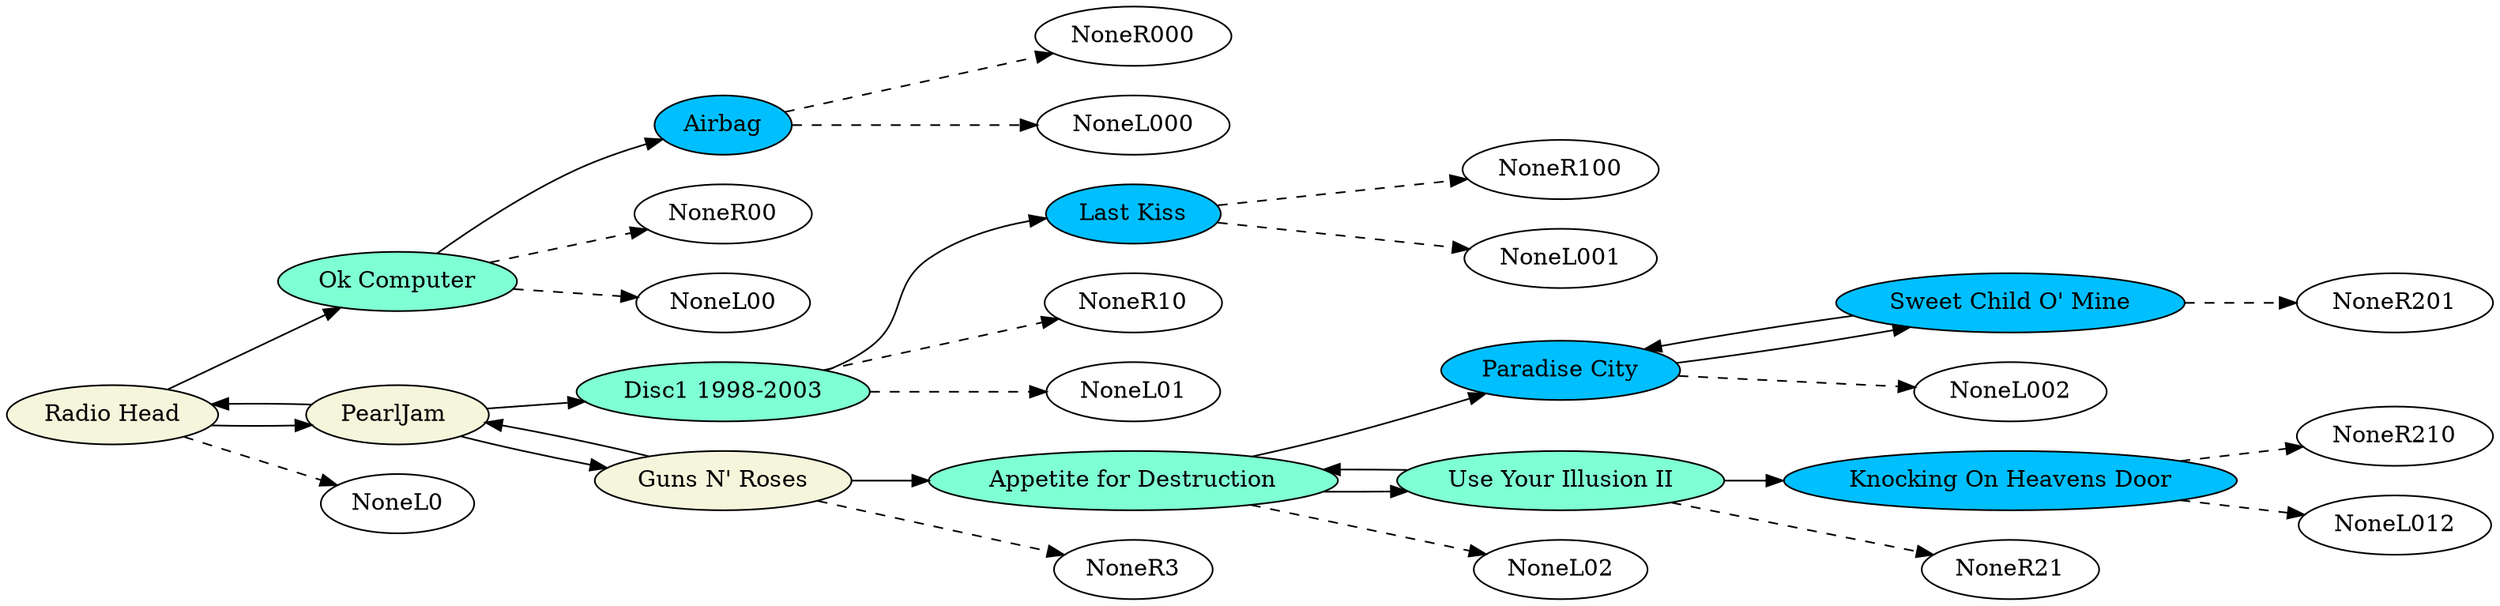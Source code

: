 digraph G {
layout = dot;
labelloc = "t";
edge [weigth = 1000];
rankdir = LR;
subgraph artistas {
rankdir = LR;
"Radio Head"[fillcolor = beige style = "filled"];
subgraph "albumRadio Head"{
rankdir = LR;
"Radio Head"->"Ok Computer"
"Ok Computer"[fillcolor = aquamarine style = "filled"];subgraph "albumOk Computer"{
rankdir = LR;
"Ok Computer"->"Airbag"
"Airbag"[fillcolor = deepskyblue style = "filled"];
}
}
"PearlJam "[fillcolor = beige style = "filled"];
subgraph "albumPearlJam "{
rankdir = LR;
"PearlJam "->"Disc1 1998-2003"
"Disc1 1998-2003"[fillcolor = aquamarine style = "filled"];subgraph "albumDisc1 1998-2003"{
rankdir = LR;
"Disc1 1998-2003"->"Last Kiss"
"Last Kiss"[fillcolor = deepskyblue style = "filled"];
}
}
"Guns N' Roses"[fillcolor = beige style = "filled"];
subgraph "albumGuns N' Roses"{
rankdir = LR;
"Guns N' Roses"->"Appetite for Destruction"
"Appetite for Destruction"[fillcolor = aquamarine style = "filled"];subgraph "albumAppetite for Destruction"{
rankdir = LR;
"Appetite for Destruction"->"Paradise City"
"Paradise City"[fillcolor = deepskyblue style = "filled"];
"Sweet Child O' Mine"[fillcolor = deepskyblue style = "filled"];
}
"Use Your Illusion II"[fillcolor = aquamarine style = "filled"];subgraph "albumUse Your Illusion II"{
rankdir = LR;
"Use Your Illusion II"->"Knocking On Heavens Door"
"Knocking On Heavens Door"[fillcolor = deepskyblue style = "filled"];
}
}
}
"Radio Head"->"PearlJam "
"Ok Computer"->"NoneR00"[style = dashed]
"Airbag"->"NoneR000"[style = dashed]
"PearlJam "->"Guns N' Roses"
"Disc1 1998-2003"->"NoneR10"[style = dashed]
"Last Kiss"->"NoneR100"[style = dashed]
"Guns N' Roses"->"NoneR3"[style = dashed]
"Appetite for Destruction"->"Use Your Illusion II"
"Paradise City"->"Sweet Child O' Mine"
"Sweet Child O' Mine"->"NoneR201"[style = dashed]
"Use Your Illusion II"->"NoneR21"[style = dashed]
"Knocking On Heavens Door"->"NoneR210"[style = dashed]
"Guns N' Roses"->"PearlJam "
"Use Your Illusion II"->"Appetite for Destruction"
"Knocking On Heavens Door"->"NoneL012"[style = dashed]
"Appetite for Destruction"->"NoneL02"[style = dashed]
"Sweet Child O' Mine"->"Paradise City"
"Paradise City"->"NoneL002"[style = dashed]
"PearlJam "->"Radio Head"
"Disc1 1998-2003"->"NoneL01"[style = dashed]
"Last Kiss"->"NoneL001"[style = dashed]
"Radio Head"->"NoneL0"[style = dashed]
"Ok Computer"->"NoneL00"[style = dashed]
"Airbag"->"NoneL000"[style = dashed]

}